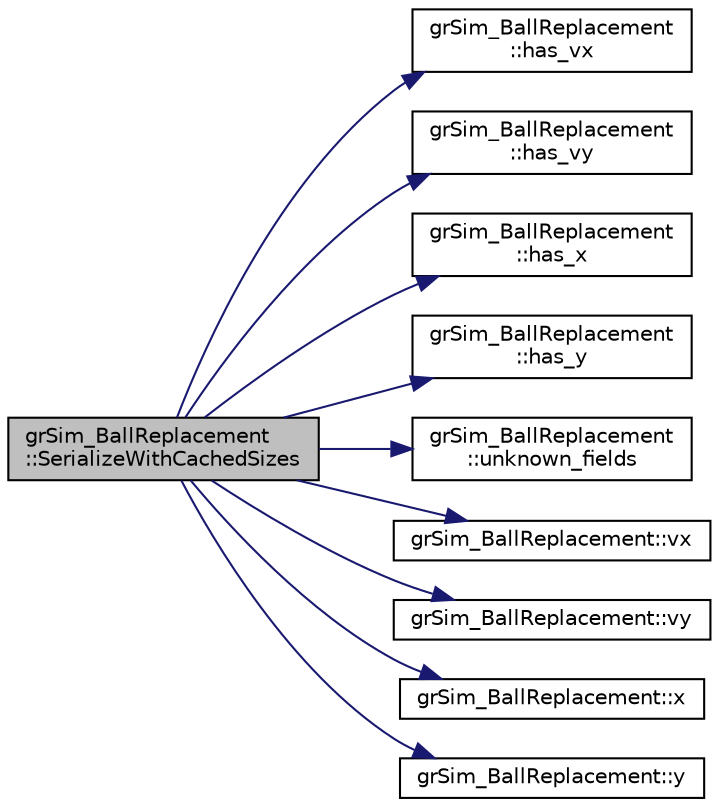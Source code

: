 digraph "grSim_BallReplacement::SerializeWithCachedSizes"
{
 // INTERACTIVE_SVG=YES
  edge [fontname="Helvetica",fontsize="10",labelfontname="Helvetica",labelfontsize="10"];
  node [fontname="Helvetica",fontsize="10",shape=record];
  rankdir="LR";
  Node1 [label="grSim_BallReplacement\l::SerializeWithCachedSizes",height=0.2,width=0.4,color="black", fillcolor="grey75", style="filled", fontcolor="black"];
  Node1 -> Node2 [color="midnightblue",fontsize="10",style="solid",fontname="Helvetica"];
  Node2 [label="grSim_BallReplacement\l::has_vx",height=0.2,width=0.4,color="black", fillcolor="white", style="filled",URL="$d2/db1/classgr_sim___ball_replacement.html#aaca81bb1d4cc555efcd082f38ec44c2e"];
  Node1 -> Node3 [color="midnightblue",fontsize="10",style="solid",fontname="Helvetica"];
  Node3 [label="grSim_BallReplacement\l::has_vy",height=0.2,width=0.4,color="black", fillcolor="white", style="filled",URL="$d2/db1/classgr_sim___ball_replacement.html#a5da0c073a501b6860a3aa7e84cbcc31b"];
  Node1 -> Node4 [color="midnightblue",fontsize="10",style="solid",fontname="Helvetica"];
  Node4 [label="grSim_BallReplacement\l::has_x",height=0.2,width=0.4,color="black", fillcolor="white", style="filled",URL="$d2/db1/classgr_sim___ball_replacement.html#a130b729e91eec4324588c75e168fecb2"];
  Node1 -> Node5 [color="midnightblue",fontsize="10",style="solid",fontname="Helvetica"];
  Node5 [label="grSim_BallReplacement\l::has_y",height=0.2,width=0.4,color="black", fillcolor="white", style="filled",URL="$d2/db1/classgr_sim___ball_replacement.html#a1ed78699ee35336421e7b3258ca4f7ae"];
  Node1 -> Node6 [color="midnightblue",fontsize="10",style="solid",fontname="Helvetica"];
  Node6 [label="grSim_BallReplacement\l::unknown_fields",height=0.2,width=0.4,color="black", fillcolor="white", style="filled",URL="$d2/db1/classgr_sim___ball_replacement.html#a0c2d3f160d92af99935bb7c66410de25"];
  Node1 -> Node7 [color="midnightblue",fontsize="10",style="solid",fontname="Helvetica"];
  Node7 [label="grSim_BallReplacement::vx",height=0.2,width=0.4,color="black", fillcolor="white", style="filled",URL="$d2/db1/classgr_sim___ball_replacement.html#a82ae711ded3cd158d6c478bb927d75e1"];
  Node1 -> Node8 [color="midnightblue",fontsize="10",style="solid",fontname="Helvetica"];
  Node8 [label="grSim_BallReplacement::vy",height=0.2,width=0.4,color="black", fillcolor="white", style="filled",URL="$d2/db1/classgr_sim___ball_replacement.html#a4c40917663db2d40b5871831bed8cfd7"];
  Node1 -> Node9 [color="midnightblue",fontsize="10",style="solid",fontname="Helvetica"];
  Node9 [label="grSim_BallReplacement::x",height=0.2,width=0.4,color="black", fillcolor="white", style="filled",URL="$d2/db1/classgr_sim___ball_replacement.html#ac737c3227ef941b1ff83e7421d8a2225"];
  Node1 -> Node10 [color="midnightblue",fontsize="10",style="solid",fontname="Helvetica"];
  Node10 [label="grSim_BallReplacement::y",height=0.2,width=0.4,color="black", fillcolor="white", style="filled",URL="$d2/db1/classgr_sim___ball_replacement.html#a633edf51addb9df3a8339739337f852b"];
}

